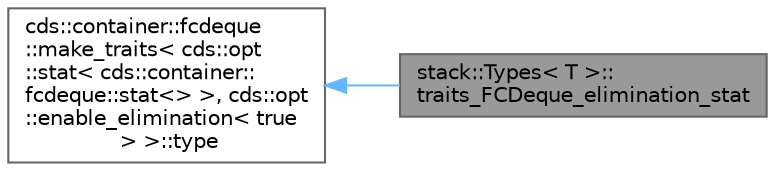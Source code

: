 digraph "stack::Types&lt; T &gt;::traits_FCDeque_elimination_stat"
{
 // LATEX_PDF_SIZE
  bgcolor="transparent";
  edge [fontname=Helvetica,fontsize=10,labelfontname=Helvetica,labelfontsize=10];
  node [fontname=Helvetica,fontsize=10,shape=box,height=0.2,width=0.4];
  rankdir="LR";
  Node1 [id="Node000001",label="stack::Types\< T \>::\ltraits_FCDeque_elimination_stat",height=0.2,width=0.4,color="gray40", fillcolor="grey60", style="filled", fontcolor="black",tooltip=" "];
  Node2 -> Node1 [id="edge1_Node000001_Node000002",dir="back",color="steelblue1",style="solid",tooltip=" "];
  Node2 [id="Node000002",label="cds::container::fcdeque\l::make_traits\< cds::opt\l::stat\< cds::container::\lfcdeque::stat\<\> \>, cds::opt\l::enable_elimination\< true\l \> \>::type",height=0.2,width=0.4,color="gray40", fillcolor="white", style="filled",tooltip=" "];
}
